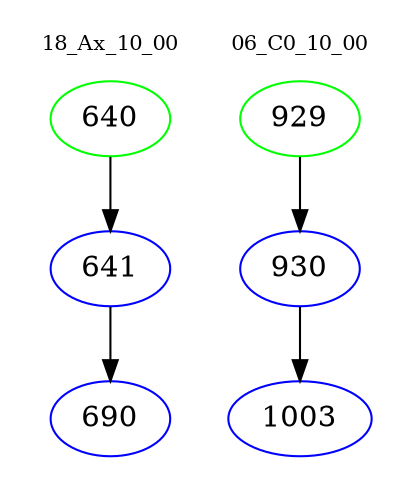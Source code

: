 digraph{
subgraph cluster_0 {
color = white
label = "18_Ax_10_00";
fontsize=10;
T0_640 [label="640", color="green"]
T0_640 -> T0_641 [color="black"]
T0_641 [label="641", color="blue"]
T0_641 -> T0_690 [color="black"]
T0_690 [label="690", color="blue"]
}
subgraph cluster_1 {
color = white
label = "06_C0_10_00";
fontsize=10;
T1_929 [label="929", color="green"]
T1_929 -> T1_930 [color="black"]
T1_930 [label="930", color="blue"]
T1_930 -> T1_1003 [color="black"]
T1_1003 [label="1003", color="blue"]
}
}
